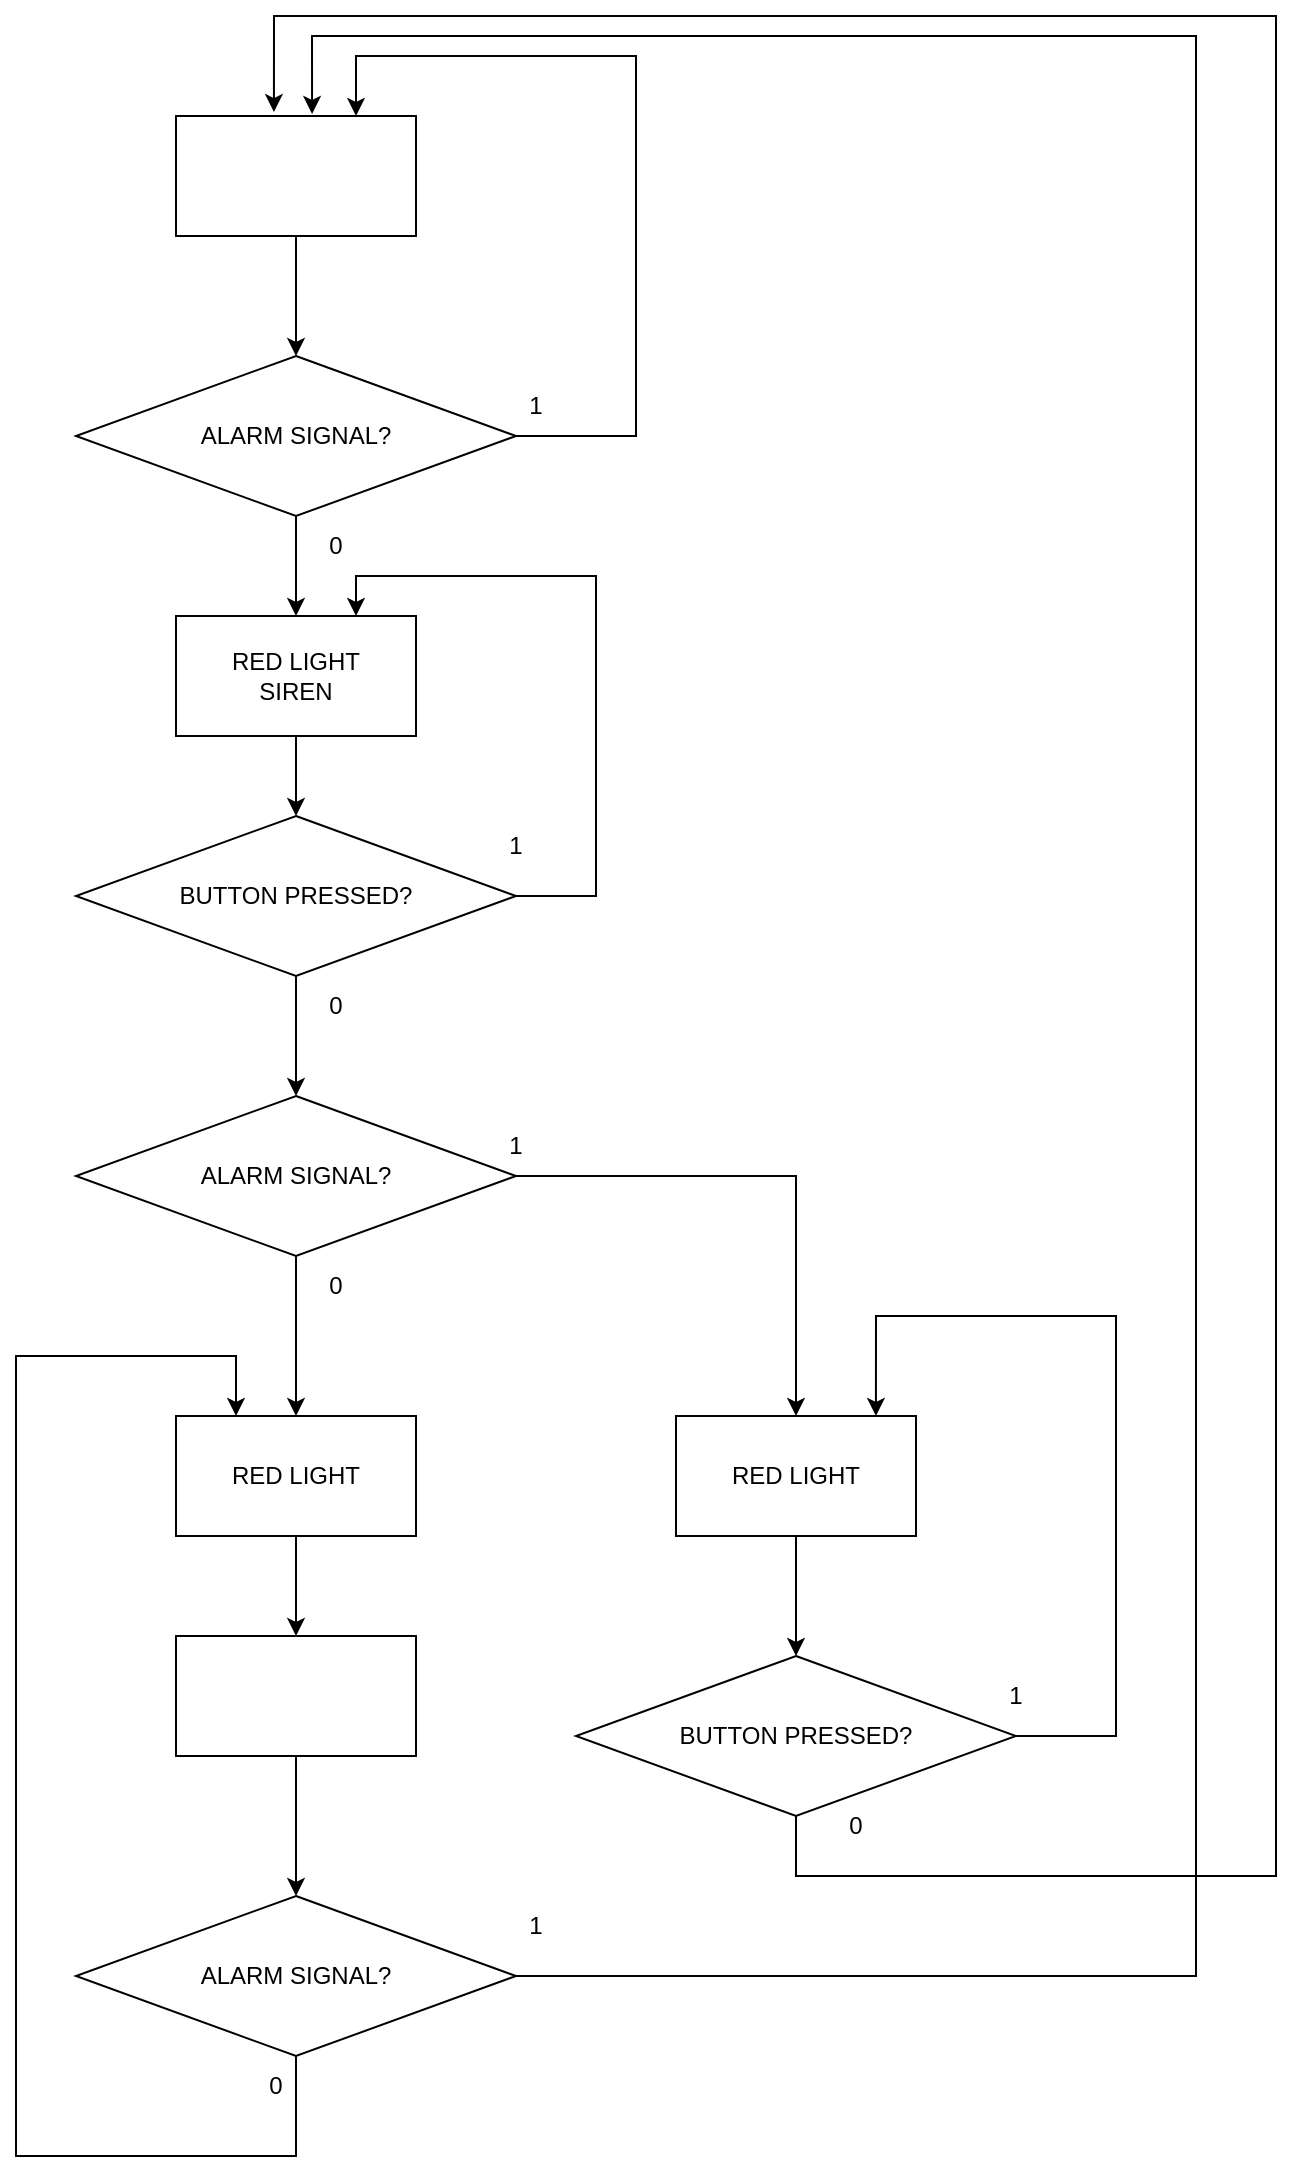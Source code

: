 <mxfile version="26.1.0">
  <diagram name="Page-1" id="JiJcw-VzmdGvk_VzQgD5">
    <mxGraphModel dx="918" dy="2892" grid="1" gridSize="10" guides="1" tooltips="1" connect="1" arrows="1" fold="1" page="1" pageScale="1" pageWidth="827" pageHeight="1169" math="0" shadow="0">
      <root>
        <mxCell id="0" />
        <mxCell id="1" parent="0" />
        <mxCell id="J0UuNP0AM-itZ0WhXeT9-18" style="edgeStyle=orthogonalEdgeStyle;rounded=0;orthogonalLoop=1;jettySize=auto;html=1;entryX=0.5;entryY=0;entryDx=0;entryDy=0;" edge="1" parent="1" source="J0UuNP0AM-itZ0WhXeT9-7" target="J0UuNP0AM-itZ0WhXeT9-8">
          <mxGeometry relative="1" as="geometry" />
        </mxCell>
        <mxCell id="J0UuNP0AM-itZ0WhXeT9-7" value="" style="rounded=0;whiteSpace=wrap;html=1;" vertex="1" parent="1">
          <mxGeometry x="90" y="-2200" width="120" height="60" as="geometry" />
        </mxCell>
        <mxCell id="J0UuNP0AM-itZ0WhXeT9-19" style="edgeStyle=orthogonalEdgeStyle;rounded=0;orthogonalLoop=1;jettySize=auto;html=1;entryX=0.5;entryY=0;entryDx=0;entryDy=0;" edge="1" parent="1" source="J0UuNP0AM-itZ0WhXeT9-8" target="J0UuNP0AM-itZ0WhXeT9-9">
          <mxGeometry relative="1" as="geometry" />
        </mxCell>
        <mxCell id="J0UuNP0AM-itZ0WhXeT9-31" style="edgeStyle=orthogonalEdgeStyle;rounded=0;orthogonalLoop=1;jettySize=auto;html=1;entryX=0.75;entryY=0;entryDx=0;entryDy=0;" edge="1" parent="1" source="J0UuNP0AM-itZ0WhXeT9-8" target="J0UuNP0AM-itZ0WhXeT9-7">
          <mxGeometry relative="1" as="geometry">
            <mxPoint x="180" y="-2230" as="targetPoint" />
            <Array as="points">
              <mxPoint x="320" y="-2040" />
              <mxPoint x="320" y="-2230" />
              <mxPoint x="180" y="-2230" />
            </Array>
          </mxGeometry>
        </mxCell>
        <mxCell id="J0UuNP0AM-itZ0WhXeT9-8" value="ALARM SIGNAL?" style="rhombus;whiteSpace=wrap;html=1;" vertex="1" parent="1">
          <mxGeometry x="40" y="-2080" width="220" height="80" as="geometry" />
        </mxCell>
        <mxCell id="J0UuNP0AM-itZ0WhXeT9-20" style="edgeStyle=orthogonalEdgeStyle;rounded=0;orthogonalLoop=1;jettySize=auto;html=1;entryX=0.5;entryY=0;entryDx=0;entryDy=0;" edge="1" parent="1" source="J0UuNP0AM-itZ0WhXeT9-9" target="J0UuNP0AM-itZ0WhXeT9-11">
          <mxGeometry relative="1" as="geometry" />
        </mxCell>
        <mxCell id="J0UuNP0AM-itZ0WhXeT9-9" value="RED LIGHT&lt;div&gt;SIREN&lt;/div&gt;" style="rounded=0;whiteSpace=wrap;html=1;" vertex="1" parent="1">
          <mxGeometry x="90" y="-1950" width="120" height="60" as="geometry" />
        </mxCell>
        <mxCell id="J0UuNP0AM-itZ0WhXeT9-21" style="edgeStyle=orthogonalEdgeStyle;rounded=0;orthogonalLoop=1;jettySize=auto;html=1;entryX=0.5;entryY=0;entryDx=0;entryDy=0;" edge="1" parent="1" source="J0UuNP0AM-itZ0WhXeT9-11" target="J0UuNP0AM-itZ0WhXeT9-12">
          <mxGeometry relative="1" as="geometry" />
        </mxCell>
        <mxCell id="J0UuNP0AM-itZ0WhXeT9-44" style="edgeStyle=orthogonalEdgeStyle;rounded=0;orthogonalLoop=1;jettySize=auto;html=1;entryX=0.75;entryY=0;entryDx=0;entryDy=0;" edge="1" parent="1" source="J0UuNP0AM-itZ0WhXeT9-11" target="J0UuNP0AM-itZ0WhXeT9-9">
          <mxGeometry relative="1" as="geometry">
            <mxPoint x="300" y="-1970" as="targetPoint" />
            <Array as="points">
              <mxPoint x="300" y="-1810" />
              <mxPoint x="300" y="-1970" />
              <mxPoint x="180" y="-1970" />
            </Array>
          </mxGeometry>
        </mxCell>
        <mxCell id="J0UuNP0AM-itZ0WhXeT9-11" value="BUTTON PRESSED?" style="rhombus;whiteSpace=wrap;html=1;" vertex="1" parent="1">
          <mxGeometry x="40" y="-1850" width="220" height="80" as="geometry" />
        </mxCell>
        <mxCell id="J0UuNP0AM-itZ0WhXeT9-22" style="edgeStyle=orthogonalEdgeStyle;rounded=0;orthogonalLoop=1;jettySize=auto;html=1;" edge="1" parent="1" source="J0UuNP0AM-itZ0WhXeT9-12" target="J0UuNP0AM-itZ0WhXeT9-13">
          <mxGeometry relative="1" as="geometry" />
        </mxCell>
        <mxCell id="J0UuNP0AM-itZ0WhXeT9-25" style="edgeStyle=orthogonalEdgeStyle;rounded=0;orthogonalLoop=1;jettySize=auto;html=1;entryX=0.5;entryY=0;entryDx=0;entryDy=0;" edge="1" parent="1" source="J0UuNP0AM-itZ0WhXeT9-12" target="J0UuNP0AM-itZ0WhXeT9-15">
          <mxGeometry relative="1" as="geometry">
            <mxPoint x="400" y="-1670" as="targetPoint" />
            <Array as="points">
              <mxPoint x="400" y="-1670" />
            </Array>
          </mxGeometry>
        </mxCell>
        <mxCell id="J0UuNP0AM-itZ0WhXeT9-12" value="ALARM SIGNAL?" style="rhombus;whiteSpace=wrap;html=1;" vertex="1" parent="1">
          <mxGeometry x="40" y="-1710" width="220" height="80" as="geometry" />
        </mxCell>
        <mxCell id="J0UuNP0AM-itZ0WhXeT9-23" style="edgeStyle=orthogonalEdgeStyle;rounded=0;orthogonalLoop=1;jettySize=auto;html=1;" edge="1" parent="1" source="J0UuNP0AM-itZ0WhXeT9-13" target="J0UuNP0AM-itZ0WhXeT9-14">
          <mxGeometry relative="1" as="geometry" />
        </mxCell>
        <mxCell id="J0UuNP0AM-itZ0WhXeT9-13" value="RED LIGHT" style="rounded=0;whiteSpace=wrap;html=1;" vertex="1" parent="1">
          <mxGeometry x="90" y="-1550" width="120" height="60" as="geometry" />
        </mxCell>
        <mxCell id="J0UuNP0AM-itZ0WhXeT9-24" style="edgeStyle=orthogonalEdgeStyle;rounded=0;orthogonalLoop=1;jettySize=auto;html=1;entryX=0.5;entryY=0;entryDx=0;entryDy=0;" edge="1" parent="1" source="J0UuNP0AM-itZ0WhXeT9-14" target="J0UuNP0AM-itZ0WhXeT9-17">
          <mxGeometry relative="1" as="geometry" />
        </mxCell>
        <mxCell id="J0UuNP0AM-itZ0WhXeT9-14" value="" style="rounded=0;whiteSpace=wrap;html=1;" vertex="1" parent="1">
          <mxGeometry x="90" y="-1440" width="120" height="60" as="geometry" />
        </mxCell>
        <mxCell id="J0UuNP0AM-itZ0WhXeT9-26" style="edgeStyle=orthogonalEdgeStyle;rounded=0;orthogonalLoop=1;jettySize=auto;html=1;entryX=0.5;entryY=0;entryDx=0;entryDy=0;" edge="1" parent="1" source="J0UuNP0AM-itZ0WhXeT9-15" target="J0UuNP0AM-itZ0WhXeT9-16">
          <mxGeometry relative="1" as="geometry" />
        </mxCell>
        <mxCell id="J0UuNP0AM-itZ0WhXeT9-15" value="RED LIGHT" style="rounded=0;whiteSpace=wrap;html=1;" vertex="1" parent="1">
          <mxGeometry x="340" y="-1550" width="120" height="60" as="geometry" />
        </mxCell>
        <mxCell id="J0UuNP0AM-itZ0WhXeT9-27" style="edgeStyle=orthogonalEdgeStyle;rounded=0;orthogonalLoop=1;jettySize=auto;html=1;entryX=0.833;entryY=0;entryDx=0;entryDy=0;entryPerimeter=0;" edge="1" parent="1" source="J0UuNP0AM-itZ0WhXeT9-16" target="J0UuNP0AM-itZ0WhXeT9-15">
          <mxGeometry relative="1" as="geometry">
            <mxPoint x="440" y="-1590" as="targetPoint" />
            <Array as="points">
              <mxPoint x="560" y="-1390" />
              <mxPoint x="560" y="-1600" />
              <mxPoint x="440" y="-1600" />
            </Array>
          </mxGeometry>
        </mxCell>
        <mxCell id="J0UuNP0AM-itZ0WhXeT9-33" style="edgeStyle=orthogonalEdgeStyle;rounded=0;orthogonalLoop=1;jettySize=auto;html=1;entryX=0.408;entryY=-0.033;entryDx=0;entryDy=0;entryPerimeter=0;" edge="1" parent="1" source="J0UuNP0AM-itZ0WhXeT9-16" target="J0UuNP0AM-itZ0WhXeT9-7">
          <mxGeometry relative="1" as="geometry">
            <mxPoint x="140" y="-2250" as="targetPoint" />
            <Array as="points">
              <mxPoint x="400" y="-1320" />
              <mxPoint x="640" y="-1320" />
              <mxPoint x="640" y="-2250" />
              <mxPoint x="139" y="-2250" />
            </Array>
          </mxGeometry>
        </mxCell>
        <mxCell id="J0UuNP0AM-itZ0WhXeT9-16" value="BUTTON PRESSED?" style="rhombus;whiteSpace=wrap;html=1;" vertex="1" parent="1">
          <mxGeometry x="290" y="-1430" width="220" height="80" as="geometry" />
        </mxCell>
        <mxCell id="J0UuNP0AM-itZ0WhXeT9-30" style="edgeStyle=orthogonalEdgeStyle;rounded=0;orthogonalLoop=1;jettySize=auto;html=1;entryX=0.567;entryY=-0.017;entryDx=0;entryDy=0;entryPerimeter=0;" edge="1" parent="1" source="J0UuNP0AM-itZ0WhXeT9-17" target="J0UuNP0AM-itZ0WhXeT9-7">
          <mxGeometry relative="1" as="geometry">
            <mxPoint x="160" y="-2240" as="targetPoint" />
            <Array as="points">
              <mxPoint x="600" y="-1270" />
              <mxPoint x="600" y="-2240" />
              <mxPoint x="158" y="-2240" />
            </Array>
          </mxGeometry>
        </mxCell>
        <mxCell id="J0UuNP0AM-itZ0WhXeT9-32" style="edgeStyle=orthogonalEdgeStyle;rounded=0;orthogonalLoop=1;jettySize=auto;html=1;entryX=0.25;entryY=0;entryDx=0;entryDy=0;" edge="1" parent="1" source="J0UuNP0AM-itZ0WhXeT9-17" target="J0UuNP0AM-itZ0WhXeT9-13">
          <mxGeometry relative="1" as="geometry">
            <mxPoint x="120" y="-1580" as="targetPoint" />
            <Array as="points">
              <mxPoint x="150" y="-1180" />
              <mxPoint x="10" y="-1180" />
              <mxPoint x="10" y="-1580" />
              <mxPoint x="120" y="-1580" />
            </Array>
          </mxGeometry>
        </mxCell>
        <mxCell id="J0UuNP0AM-itZ0WhXeT9-17" value="ALARM SIGNAL?" style="rhombus;whiteSpace=wrap;html=1;" vertex="1" parent="1">
          <mxGeometry x="40" y="-1310" width="220" height="80" as="geometry" />
        </mxCell>
        <mxCell id="J0UuNP0AM-itZ0WhXeT9-34" value="1" style="text;html=1;align=center;verticalAlign=middle;whiteSpace=wrap;rounded=0;" vertex="1" parent="1">
          <mxGeometry x="480" y="-1425" width="60" height="30" as="geometry" />
        </mxCell>
        <mxCell id="J0UuNP0AM-itZ0WhXeT9-35" value="1" style="text;html=1;align=center;verticalAlign=middle;whiteSpace=wrap;rounded=0;" vertex="1" parent="1">
          <mxGeometry x="240" y="-1310" width="60" height="30" as="geometry" />
        </mxCell>
        <mxCell id="J0UuNP0AM-itZ0WhXeT9-36" value="1" style="text;html=1;align=center;verticalAlign=middle;whiteSpace=wrap;rounded=0;" vertex="1" parent="1">
          <mxGeometry x="230" y="-1700" width="60" height="30" as="geometry" />
        </mxCell>
        <mxCell id="J0UuNP0AM-itZ0WhXeT9-37" value="1" style="text;html=1;align=center;verticalAlign=middle;whiteSpace=wrap;rounded=0;" vertex="1" parent="1">
          <mxGeometry x="240" y="-2070" width="60" height="30" as="geometry" />
        </mxCell>
        <mxCell id="J0UuNP0AM-itZ0WhXeT9-38" value="1" style="text;html=1;align=center;verticalAlign=middle;whiteSpace=wrap;rounded=0;" vertex="1" parent="1">
          <mxGeometry x="230" y="-1850" width="60" height="30" as="geometry" />
        </mxCell>
        <mxCell id="J0UuNP0AM-itZ0WhXeT9-39" value="0" style="text;html=1;align=center;verticalAlign=middle;whiteSpace=wrap;rounded=0;" vertex="1" parent="1">
          <mxGeometry x="400" y="-1360" width="60" height="30" as="geometry" />
        </mxCell>
        <mxCell id="J0UuNP0AM-itZ0WhXeT9-40" value="0" style="text;html=1;align=center;verticalAlign=middle;whiteSpace=wrap;rounded=0;" vertex="1" parent="1">
          <mxGeometry x="110" y="-1230" width="60" height="30" as="geometry" />
        </mxCell>
        <mxCell id="J0UuNP0AM-itZ0WhXeT9-41" value="0" style="text;html=1;align=center;verticalAlign=middle;whiteSpace=wrap;rounded=0;" vertex="1" parent="1">
          <mxGeometry x="140" y="-1630" width="60" height="30" as="geometry" />
        </mxCell>
        <mxCell id="J0UuNP0AM-itZ0WhXeT9-42" value="0" style="text;html=1;align=center;verticalAlign=middle;whiteSpace=wrap;rounded=0;" vertex="1" parent="1">
          <mxGeometry x="140" y="-1770" width="60" height="30" as="geometry" />
        </mxCell>
        <mxCell id="J0UuNP0AM-itZ0WhXeT9-43" value="0" style="text;html=1;align=center;verticalAlign=middle;whiteSpace=wrap;rounded=0;" vertex="1" parent="1">
          <mxGeometry x="140" y="-2000" width="60" height="30" as="geometry" />
        </mxCell>
      </root>
    </mxGraphModel>
  </diagram>
</mxfile>
